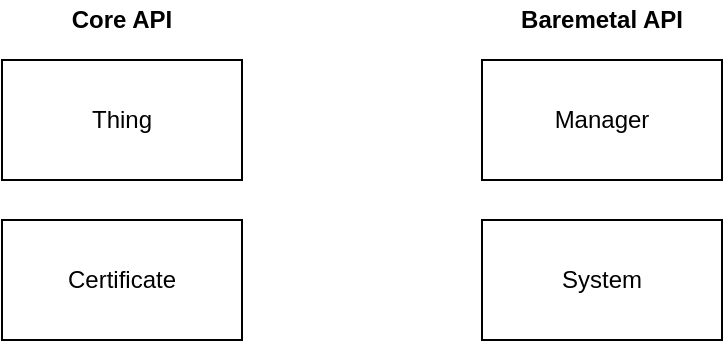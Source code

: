 <mxfile version="14.7.7" type="device"><diagram id="oIxJOeTZeEGx39zqwk6d" name="Page-1"><mxGraphModel dx="1422" dy="762" grid="1" gridSize="10" guides="1" tooltips="1" connect="1" arrows="1" fold="1" page="1" pageScale="1" pageWidth="827" pageHeight="1169" math="0" shadow="0"><root><mxCell id="0"/><mxCell id="1" parent="0"/><mxCell id="XJoIxbHLQDL8CS7ExCU0-1" value="Thing" style="rounded=0;whiteSpace=wrap;html=1;" vertex="1" parent="1"><mxGeometry x="80" y="80" width="120" height="60" as="geometry"/></mxCell><mxCell id="XJoIxbHLQDL8CS7ExCU0-2" value="Certificate" style="rounded=0;whiteSpace=wrap;html=1;" vertex="1" parent="1"><mxGeometry x="80" y="160" width="120" height="60" as="geometry"/></mxCell><mxCell id="XJoIxbHLQDL8CS7ExCU0-3" value="Manager" style="rounded=0;whiteSpace=wrap;html=1;" vertex="1" parent="1"><mxGeometry x="320" y="80" width="120" height="60" as="geometry"/></mxCell><mxCell id="XJoIxbHLQDL8CS7ExCU0-4" value="System" style="rounded=0;whiteSpace=wrap;html=1;" vertex="1" parent="1"><mxGeometry x="320" y="160" width="120" height="60" as="geometry"/></mxCell><mxCell id="XJoIxbHLQDL8CS7ExCU0-6" value="&lt;b&gt;Core API&lt;/b&gt;" style="text;html=1;strokeColor=none;fillColor=none;align=center;verticalAlign=middle;whiteSpace=wrap;rounded=0;" vertex="1" parent="1"><mxGeometry x="80" y="50" width="120" height="20" as="geometry"/></mxCell><mxCell id="XJoIxbHLQDL8CS7ExCU0-7" value="&lt;b&gt;Baremetal API&lt;/b&gt;" style="text;html=1;strokeColor=none;fillColor=none;align=center;verticalAlign=middle;whiteSpace=wrap;rounded=0;" vertex="1" parent="1"><mxGeometry x="320" y="50" width="120" height="20" as="geometry"/></mxCell></root></mxGraphModel></diagram></mxfile>